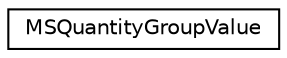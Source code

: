 digraph "Graphical Class Hierarchy"
{
  edge [fontname="Helvetica",fontsize="10",labelfontname="Helvetica",labelfontsize="10"];
  node [fontname="Helvetica",fontsize="10",shape=record];
  rankdir="LR";
  Node1 [label="MSQuantityGroupValue",height=0.2,width=0.4,color="black", fillcolor="white", style="filled",URL="$struct_m_s_quantity_group_value.html",tooltip="MSQuantityGroupValue. "];
}
